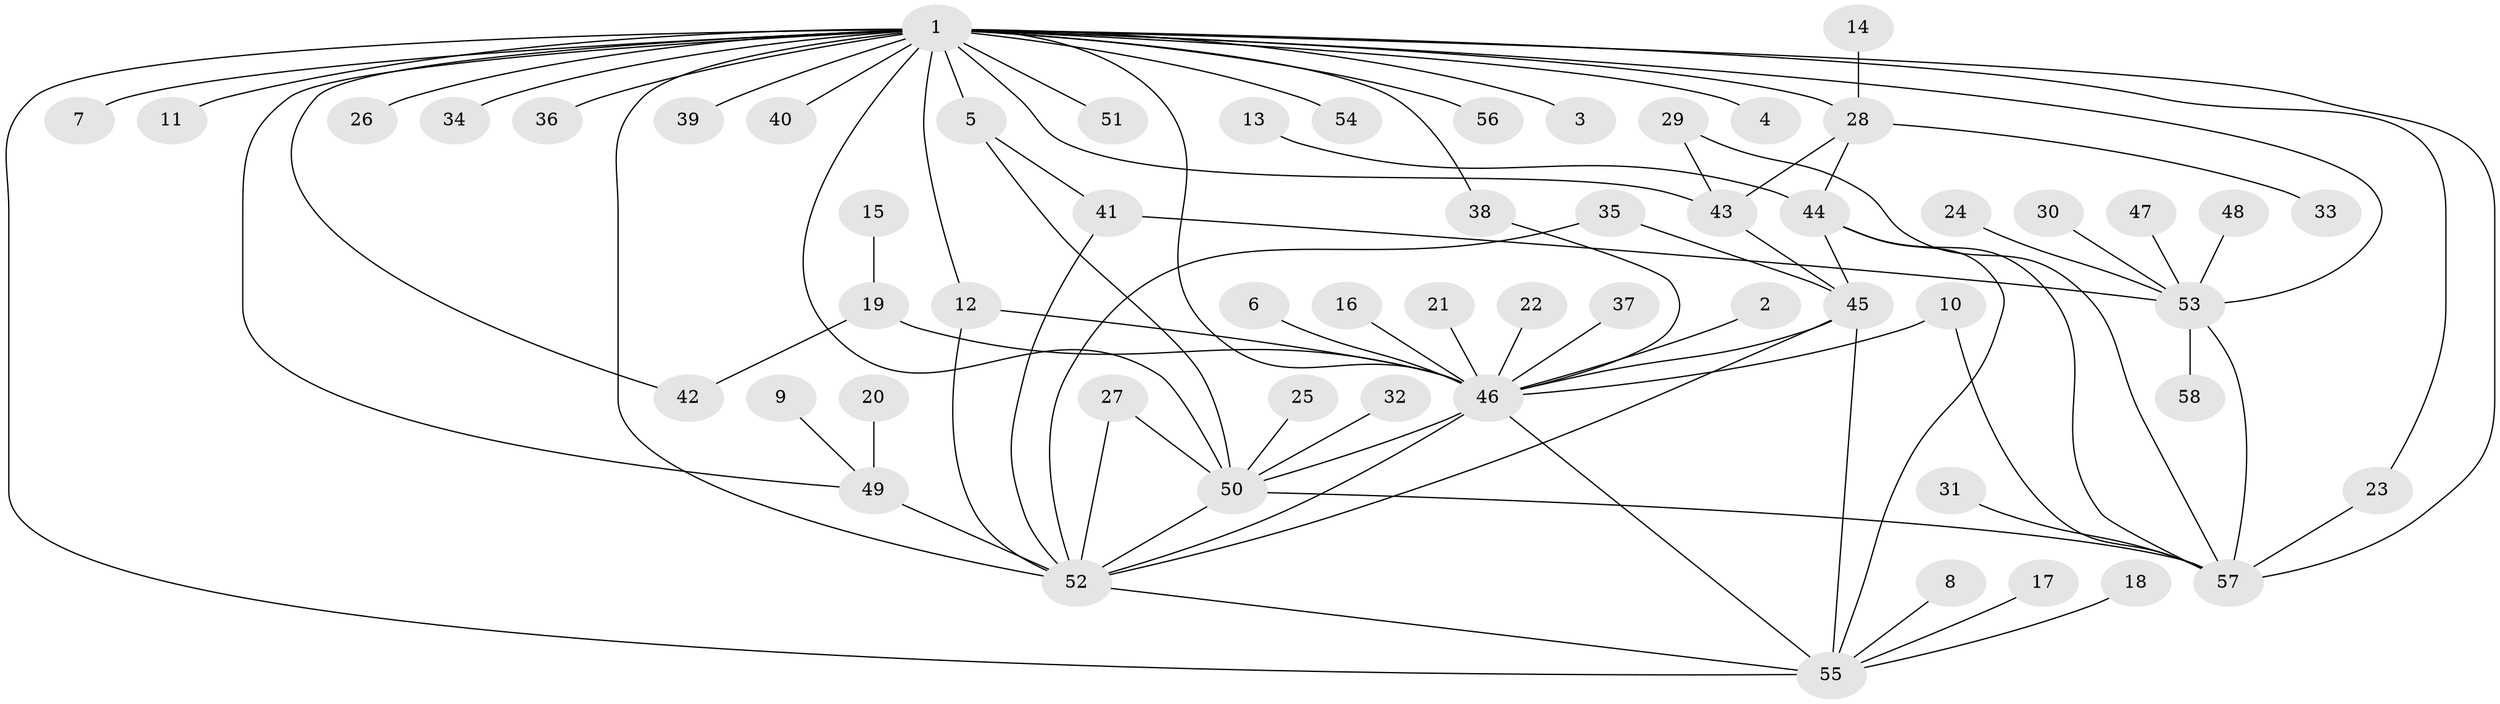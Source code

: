 // original degree distribution, {8: 0.017391304347826087, 25: 0.008695652173913044, 9: 0.017391304347826087, 7: 0.017391304347826087, 2: 0.16521739130434782, 1: 0.5043478260869565, 18: 0.008695652173913044, 4: 0.06086956521739131, 5: 0.043478260869565216, 3: 0.12173913043478261, 10: 0.008695652173913044, 6: 0.02608695652173913}
// Generated by graph-tools (version 1.1) at 2025/26/03/09/25 03:26:06]
// undirected, 58 vertices, 84 edges
graph export_dot {
graph [start="1"]
  node [color=gray90,style=filled];
  1;
  2;
  3;
  4;
  5;
  6;
  7;
  8;
  9;
  10;
  11;
  12;
  13;
  14;
  15;
  16;
  17;
  18;
  19;
  20;
  21;
  22;
  23;
  24;
  25;
  26;
  27;
  28;
  29;
  30;
  31;
  32;
  33;
  34;
  35;
  36;
  37;
  38;
  39;
  40;
  41;
  42;
  43;
  44;
  45;
  46;
  47;
  48;
  49;
  50;
  51;
  52;
  53;
  54;
  55;
  56;
  57;
  58;
  1 -- 3 [weight=1.0];
  1 -- 4 [weight=1.0];
  1 -- 5 [weight=1.0];
  1 -- 7 [weight=1.0];
  1 -- 11 [weight=1.0];
  1 -- 12 [weight=1.0];
  1 -- 23 [weight=1.0];
  1 -- 26 [weight=1.0];
  1 -- 28 [weight=1.0];
  1 -- 34 [weight=1.0];
  1 -- 36 [weight=1.0];
  1 -- 38 [weight=1.0];
  1 -- 39 [weight=1.0];
  1 -- 40 [weight=1.0];
  1 -- 42 [weight=1.0];
  1 -- 43 [weight=1.0];
  1 -- 46 [weight=2.0];
  1 -- 49 [weight=1.0];
  1 -- 50 [weight=2.0];
  1 -- 51 [weight=1.0];
  1 -- 52 [weight=2.0];
  1 -- 53 [weight=2.0];
  1 -- 54 [weight=1.0];
  1 -- 55 [weight=1.0];
  1 -- 56 [weight=1.0];
  1 -- 57 [weight=1.0];
  2 -- 46 [weight=1.0];
  5 -- 41 [weight=1.0];
  5 -- 50 [weight=1.0];
  6 -- 46 [weight=1.0];
  8 -- 55 [weight=1.0];
  9 -- 49 [weight=1.0];
  10 -- 46 [weight=1.0];
  10 -- 57 [weight=1.0];
  12 -- 46 [weight=1.0];
  12 -- 52 [weight=1.0];
  13 -- 44 [weight=1.0];
  14 -- 28 [weight=1.0];
  15 -- 19 [weight=1.0];
  16 -- 46 [weight=1.0];
  17 -- 55 [weight=1.0];
  18 -- 55 [weight=1.0];
  19 -- 42 [weight=1.0];
  19 -- 46 [weight=1.0];
  20 -- 49 [weight=1.0];
  21 -- 46 [weight=1.0];
  22 -- 46 [weight=1.0];
  23 -- 57 [weight=1.0];
  24 -- 53 [weight=1.0];
  25 -- 50 [weight=1.0];
  27 -- 50 [weight=1.0];
  27 -- 52 [weight=1.0];
  28 -- 33 [weight=1.0];
  28 -- 43 [weight=2.0];
  28 -- 44 [weight=1.0];
  29 -- 43 [weight=1.0];
  29 -- 57 [weight=1.0];
  30 -- 53 [weight=1.0];
  31 -- 57 [weight=1.0];
  32 -- 50 [weight=1.0];
  35 -- 45 [weight=1.0];
  35 -- 52 [weight=1.0];
  37 -- 46 [weight=1.0];
  38 -- 46 [weight=1.0];
  41 -- 52 [weight=1.0];
  41 -- 53 [weight=1.0];
  43 -- 45 [weight=1.0];
  44 -- 45 [weight=1.0];
  44 -- 55 [weight=1.0];
  44 -- 57 [weight=1.0];
  45 -- 46 [weight=1.0];
  45 -- 52 [weight=1.0];
  45 -- 55 [weight=2.0];
  46 -- 50 [weight=1.0];
  46 -- 52 [weight=4.0];
  46 -- 55 [weight=1.0];
  47 -- 53 [weight=1.0];
  48 -- 53 [weight=1.0];
  49 -- 52 [weight=3.0];
  50 -- 52 [weight=1.0];
  50 -- 57 [weight=1.0];
  52 -- 55 [weight=1.0];
  53 -- 57 [weight=1.0];
  53 -- 58 [weight=1.0];
}
